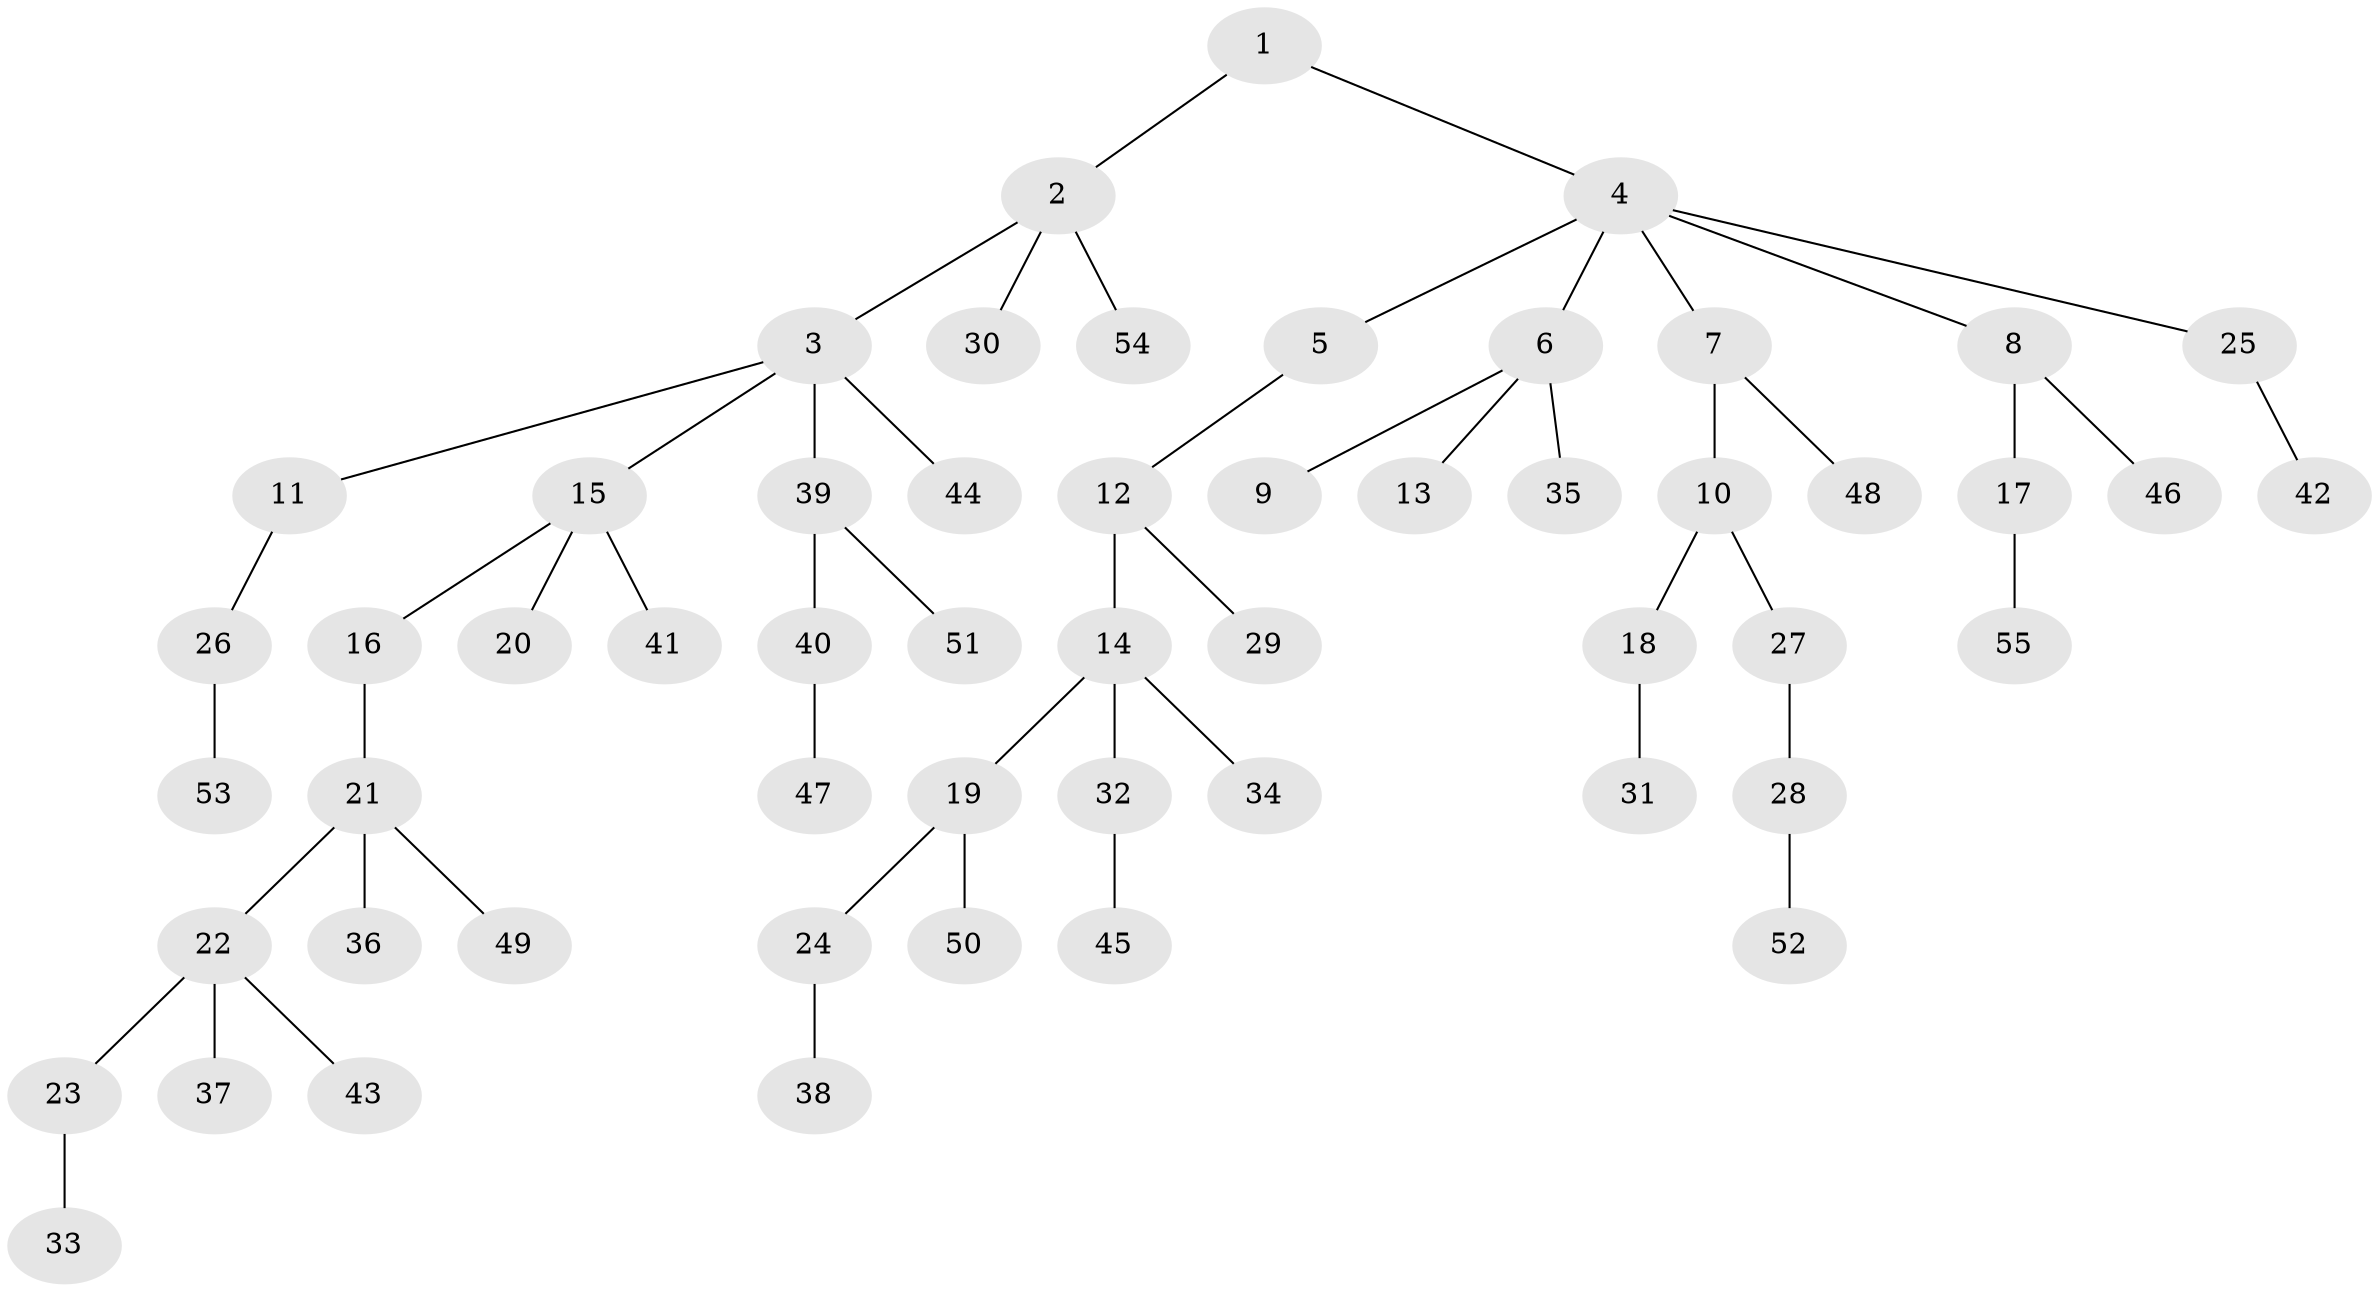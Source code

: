 // coarse degree distribution, {8: 0.05263157894736842, 4: 0.05263157894736842, 1: 0.7368421052631579, 3: 0.05263157894736842, 2: 0.05263157894736842, 5: 0.05263157894736842}
// Generated by graph-tools (version 1.1) at 2025/19/03/04/25 18:19:17]
// undirected, 55 vertices, 54 edges
graph export_dot {
graph [start="1"]
  node [color=gray90,style=filled];
  1;
  2;
  3;
  4;
  5;
  6;
  7;
  8;
  9;
  10;
  11;
  12;
  13;
  14;
  15;
  16;
  17;
  18;
  19;
  20;
  21;
  22;
  23;
  24;
  25;
  26;
  27;
  28;
  29;
  30;
  31;
  32;
  33;
  34;
  35;
  36;
  37;
  38;
  39;
  40;
  41;
  42;
  43;
  44;
  45;
  46;
  47;
  48;
  49;
  50;
  51;
  52;
  53;
  54;
  55;
  1 -- 2;
  1 -- 4;
  2 -- 3;
  2 -- 30;
  2 -- 54;
  3 -- 11;
  3 -- 15;
  3 -- 39;
  3 -- 44;
  4 -- 5;
  4 -- 6;
  4 -- 7;
  4 -- 8;
  4 -- 25;
  5 -- 12;
  6 -- 9;
  6 -- 13;
  6 -- 35;
  7 -- 10;
  7 -- 48;
  8 -- 17;
  8 -- 46;
  10 -- 18;
  10 -- 27;
  11 -- 26;
  12 -- 14;
  12 -- 29;
  14 -- 19;
  14 -- 32;
  14 -- 34;
  15 -- 16;
  15 -- 20;
  15 -- 41;
  16 -- 21;
  17 -- 55;
  18 -- 31;
  19 -- 24;
  19 -- 50;
  21 -- 22;
  21 -- 36;
  21 -- 49;
  22 -- 23;
  22 -- 37;
  22 -- 43;
  23 -- 33;
  24 -- 38;
  25 -- 42;
  26 -- 53;
  27 -- 28;
  28 -- 52;
  32 -- 45;
  39 -- 40;
  39 -- 51;
  40 -- 47;
}

